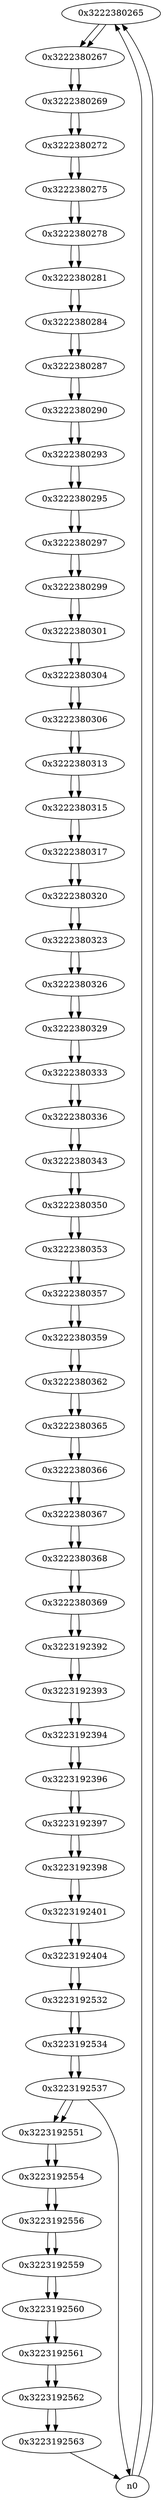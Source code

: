 digraph G{
/* nodes */
  n1 [label="0x3222380265"]
  n2 [label="0x3222380267"]
  n3 [label="0x3222380269"]
  n4 [label="0x3222380272"]
  n5 [label="0x3222380275"]
  n6 [label="0x3222380278"]
  n7 [label="0x3222380281"]
  n8 [label="0x3222380284"]
  n9 [label="0x3222380287"]
  n10 [label="0x3222380290"]
  n11 [label="0x3222380293"]
  n12 [label="0x3222380295"]
  n13 [label="0x3222380297"]
  n14 [label="0x3222380299"]
  n15 [label="0x3222380301"]
  n16 [label="0x3222380304"]
  n17 [label="0x3222380306"]
  n18 [label="0x3222380313"]
  n19 [label="0x3222380315"]
  n20 [label="0x3222380317"]
  n21 [label="0x3222380320"]
  n22 [label="0x3222380323"]
  n23 [label="0x3222380326"]
  n24 [label="0x3222380329"]
  n25 [label="0x3222380333"]
  n26 [label="0x3222380336"]
  n27 [label="0x3222380343"]
  n28 [label="0x3222380350"]
  n29 [label="0x3222380353"]
  n30 [label="0x3222380357"]
  n31 [label="0x3222380359"]
  n32 [label="0x3222380362"]
  n33 [label="0x3222380365"]
  n34 [label="0x3222380366"]
  n35 [label="0x3222380367"]
  n36 [label="0x3222380368"]
  n37 [label="0x3222380369"]
  n38 [label="0x3223192392"]
  n39 [label="0x3223192393"]
  n40 [label="0x3223192394"]
  n41 [label="0x3223192396"]
  n42 [label="0x3223192397"]
  n43 [label="0x3223192398"]
  n44 [label="0x3223192401"]
  n45 [label="0x3223192404"]
  n46 [label="0x3223192532"]
  n47 [label="0x3223192534"]
  n48 [label="0x3223192537"]
  n49 [label="0x3223192551"]
  n50 [label="0x3223192554"]
  n51 [label="0x3223192556"]
  n52 [label="0x3223192559"]
  n53 [label="0x3223192560"]
  n54 [label="0x3223192561"]
  n55 [label="0x3223192562"]
  n56 [label="0x3223192563"]
/* edges */
n1 -> n2;
n0 -> n1;
n0 -> n1;
n2 -> n3;
n1 -> n2;
n3 -> n4;
n2 -> n3;
n4 -> n5;
n3 -> n4;
n5 -> n6;
n4 -> n5;
n6 -> n7;
n5 -> n6;
n7 -> n8;
n6 -> n7;
n8 -> n9;
n7 -> n8;
n9 -> n10;
n8 -> n9;
n10 -> n11;
n9 -> n10;
n11 -> n12;
n10 -> n11;
n12 -> n13;
n11 -> n12;
n13 -> n14;
n12 -> n13;
n14 -> n15;
n13 -> n14;
n15 -> n16;
n14 -> n15;
n16 -> n17;
n15 -> n16;
n17 -> n18;
n16 -> n17;
n18 -> n19;
n17 -> n18;
n19 -> n20;
n18 -> n19;
n20 -> n21;
n19 -> n20;
n21 -> n22;
n20 -> n21;
n22 -> n23;
n21 -> n22;
n23 -> n24;
n22 -> n23;
n24 -> n25;
n23 -> n24;
n25 -> n26;
n24 -> n25;
n26 -> n27;
n25 -> n26;
n27 -> n28;
n26 -> n27;
n28 -> n29;
n27 -> n28;
n29 -> n30;
n28 -> n29;
n30 -> n31;
n29 -> n30;
n31 -> n32;
n30 -> n31;
n32 -> n33;
n31 -> n32;
n33 -> n34;
n32 -> n33;
n34 -> n35;
n33 -> n34;
n35 -> n36;
n34 -> n35;
n36 -> n37;
n35 -> n36;
n37 -> n38;
n36 -> n37;
n38 -> n39;
n37 -> n38;
n39 -> n40;
n38 -> n39;
n40 -> n41;
n39 -> n40;
n41 -> n42;
n40 -> n41;
n42 -> n43;
n41 -> n42;
n43 -> n44;
n42 -> n43;
n44 -> n45;
n43 -> n44;
n45 -> n46;
n44 -> n45;
n46 -> n47;
n45 -> n46;
n47 -> n48;
n46 -> n47;
n48 -> n49;
n48 -> n0;
n47 -> n48;
n49 -> n50;
n48 -> n49;
n50 -> n51;
n49 -> n50;
n51 -> n52;
n50 -> n51;
n52 -> n53;
n51 -> n52;
n53 -> n54;
n52 -> n53;
n54 -> n55;
n53 -> n54;
n55 -> n56;
n54 -> n55;
n56 -> n0;
n55 -> n56;
}

